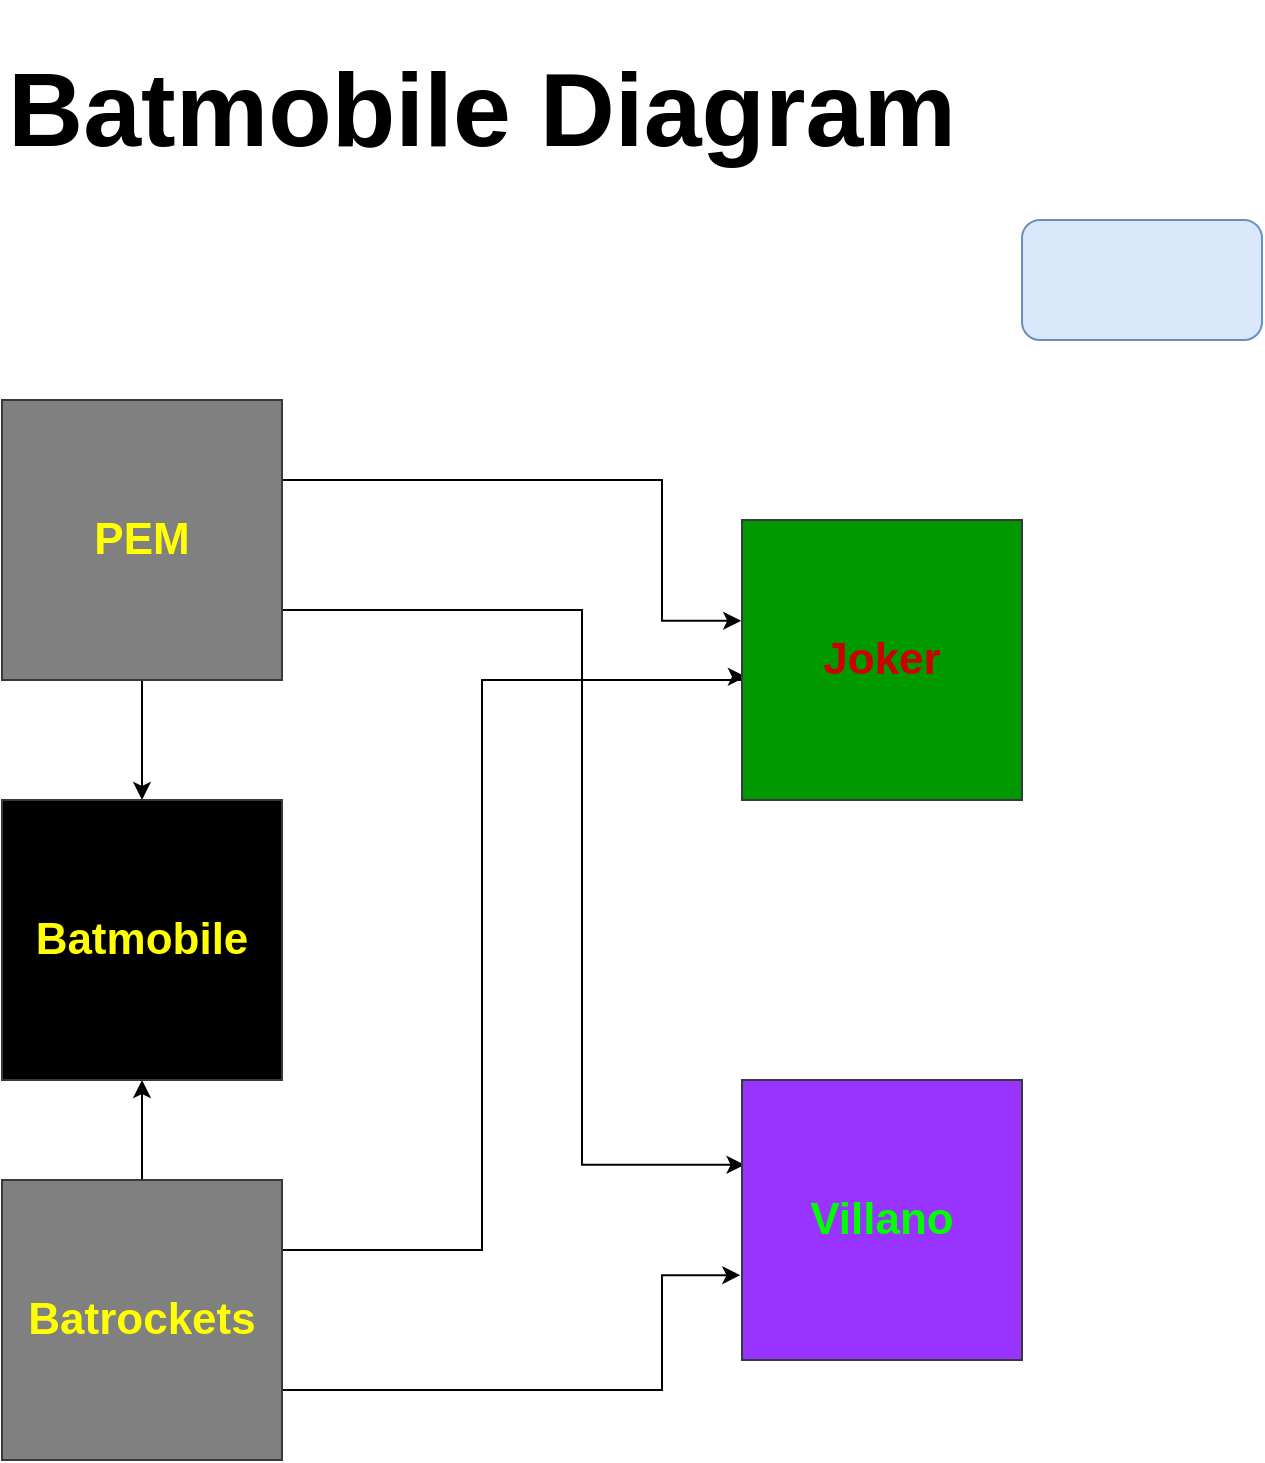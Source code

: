 <mxfile version="13.9.0" type="github">
  <diagram id="vL_EnNJz-udaRHQfMP_Z" name="Page-1">
    <mxGraphModel dx="1038" dy="523" grid="1" gridSize="10" guides="1" tooltips="1" connect="1" arrows="1" fold="1" page="1" pageScale="1" pageWidth="827" pageHeight="1169" math="0" shadow="0">
      <root>
        <mxCell id="0" />
        <mxCell id="1" parent="0" />
        <mxCell id="WP8NB6TWrdv5akPsZ2qc-1" value="&lt;font style=&quot;line-height: 140% ; font-size: 22px&quot; color=&quot;#ffff00&quot;&gt;&lt;b&gt;Batmobile&lt;/b&gt;&lt;/font&gt;" style="rounded=0;whiteSpace=wrap;html=1;strokeColor=#36393d;fillColor=#000000;" parent="1" vertex="1">
          <mxGeometry x="150" y="440" width="140" height="140" as="geometry" />
        </mxCell>
        <mxCell id="WP8NB6TWrdv5akPsZ2qc-4" value="&lt;b&gt;&lt;font style=&quot;font-size: 52px&quot;&gt;Batmobile Diagram&lt;/font&gt;&lt;/b&gt;" style="text;html=1;align=center;verticalAlign=middle;whiteSpace=wrap;rounded=0;" parent="1" vertex="1">
          <mxGeometry x="150" y="40" width="480" height="110" as="geometry" />
        </mxCell>
        <mxCell id="WP8NB6TWrdv5akPsZ2qc-9" style="edgeStyle=orthogonalEdgeStyle;rounded=0;orthogonalLoop=1;jettySize=auto;html=1;entryX=-0.003;entryY=0.36;entryDx=0;entryDy=0;entryPerimeter=0;" parent="1" source="WP8NB6TWrdv5akPsZ2qc-5" target="WP8NB6TWrdv5akPsZ2qc-7" edge="1">
          <mxGeometry relative="1" as="geometry">
            <Array as="points">
              <mxPoint x="480" y="280" />
              <mxPoint x="480" y="350" />
            </Array>
          </mxGeometry>
        </mxCell>
        <mxCell id="WP8NB6TWrdv5akPsZ2qc-11" style="edgeStyle=orthogonalEdgeStyle;rounded=0;orthogonalLoop=1;jettySize=auto;html=1;exitX=0.5;exitY=1;exitDx=0;exitDy=0;entryX=0.5;entryY=0;entryDx=0;entryDy=0;" parent="1" source="WP8NB6TWrdv5akPsZ2qc-5" target="WP8NB6TWrdv5akPsZ2qc-1" edge="1">
          <mxGeometry relative="1" as="geometry" />
        </mxCell>
        <mxCell id="WP8NB6TWrdv5akPsZ2qc-14" style="edgeStyle=orthogonalEdgeStyle;rounded=0;orthogonalLoop=1;jettySize=auto;html=1;exitX=1;exitY=0.75;exitDx=0;exitDy=0;entryX=0.009;entryY=0.303;entryDx=0;entryDy=0;entryPerimeter=0;" parent="1" source="WP8NB6TWrdv5akPsZ2qc-5" target="WP8NB6TWrdv5akPsZ2qc-8" edge="1">
          <mxGeometry relative="1" as="geometry">
            <mxPoint x="380" y="590" as="targetPoint" />
            <Array as="points">
              <mxPoint x="440" y="345" />
              <mxPoint x="440" y="622" />
            </Array>
          </mxGeometry>
        </mxCell>
        <mxCell id="WP8NB6TWrdv5akPsZ2qc-5" value="&lt;font style=&quot;line-height: 140% ; font-size: 22px&quot; color=&quot;#ffff00&quot;&gt;&lt;b&gt;PEM&lt;/b&gt;&lt;/font&gt;" style="rounded=0;whiteSpace=wrap;html=1;strokeColor=#36393d;fillColor=#808080;" parent="1" vertex="1">
          <mxGeometry x="150" y="240" width="140" height="140" as="geometry" />
        </mxCell>
        <mxCell id="WP8NB6TWrdv5akPsZ2qc-12" style="edgeStyle=orthogonalEdgeStyle;rounded=0;orthogonalLoop=1;jettySize=auto;html=1;exitX=0.5;exitY=0;exitDx=0;exitDy=0;entryX=0.5;entryY=1;entryDx=0;entryDy=0;" parent="1" source="WP8NB6TWrdv5akPsZ2qc-6" target="WP8NB6TWrdv5akPsZ2qc-1" edge="1">
          <mxGeometry relative="1" as="geometry" />
        </mxCell>
        <mxCell id="WP8NB6TWrdv5akPsZ2qc-15" style="edgeStyle=orthogonalEdgeStyle;rounded=0;orthogonalLoop=1;jettySize=auto;html=1;exitX=1;exitY=0.25;exitDx=0;exitDy=0;entryX=0.014;entryY=0.56;entryDx=0;entryDy=0;entryPerimeter=0;" parent="1" source="WP8NB6TWrdv5akPsZ2qc-6" target="WP8NB6TWrdv5akPsZ2qc-7" edge="1">
          <mxGeometry relative="1" as="geometry">
            <Array as="points">
              <mxPoint x="390" y="665" />
              <mxPoint x="390" y="380" />
              <mxPoint x="520" y="380" />
              <mxPoint x="520" y="378" />
            </Array>
          </mxGeometry>
        </mxCell>
        <mxCell id="WP8NB6TWrdv5akPsZ2qc-18" style="edgeStyle=orthogonalEdgeStyle;rounded=0;orthogonalLoop=1;jettySize=auto;html=1;exitX=1;exitY=0.75;exitDx=0;exitDy=0;entryX=-0.006;entryY=0.697;entryDx=0;entryDy=0;entryPerimeter=0;" parent="1" source="WP8NB6TWrdv5akPsZ2qc-6" target="WP8NB6TWrdv5akPsZ2qc-8" edge="1">
          <mxGeometry relative="1" as="geometry">
            <Array as="points">
              <mxPoint x="480" y="735" />
              <mxPoint x="480" y="678" />
            </Array>
          </mxGeometry>
        </mxCell>
        <mxCell id="WP8NB6TWrdv5akPsZ2qc-6" value="&lt;font style=&quot;line-height: 140% ; font-size: 22px&quot; color=&quot;#ffff00&quot;&gt;&lt;b&gt;Batrockets&lt;/b&gt;&lt;/font&gt;" style="rounded=0;whiteSpace=wrap;html=1;strokeColor=#36393d;fillColor=#808080;" parent="1" vertex="1">
          <mxGeometry x="150" y="630" width="140" height="140" as="geometry" />
        </mxCell>
        <mxCell id="WP8NB6TWrdv5akPsZ2qc-7" value="&lt;font style=&quot;line-height: 140% ; font-size: 22px&quot; color=&quot;#cc0000&quot;&gt;&lt;b&gt;Joker&lt;/b&gt;&lt;/font&gt;" style="rounded=0;whiteSpace=wrap;html=1;strokeColor=#36393d;fillColor=#009900;" parent="1" vertex="1">
          <mxGeometry x="520" y="300" width="140" height="140" as="geometry" />
        </mxCell>
        <mxCell id="WP8NB6TWrdv5akPsZ2qc-8" value="&lt;font style=&quot;line-height: 140% ; font-size: 22px&quot; color=&quot;#00ff00&quot;&gt;&lt;b&gt;Villano&lt;/b&gt;&lt;/font&gt;" style="rounded=0;whiteSpace=wrap;html=1;strokeColor=#36393d;fillColor=#9933FF;" parent="1" vertex="1">
          <mxGeometry x="520" y="580" width="140" height="140" as="geometry" />
        </mxCell>
        <mxCell id="MBlUFFRGvtbpkPKWljzi-1" value="" style="rounded=1;whiteSpace=wrap;html=1;fillColor=#dae8fc;strokeColor=#6c8ebf;" parent="1" vertex="1">
          <mxGeometry x="660" y="150" width="120" height="60" as="geometry" />
        </mxCell>
      </root>
    </mxGraphModel>
  </diagram>
</mxfile>
